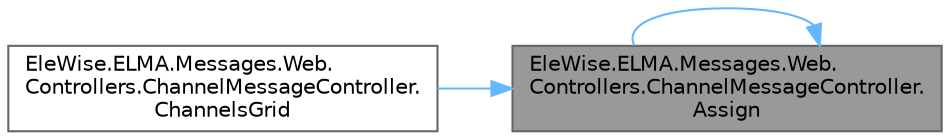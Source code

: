 digraph "EleWise.ELMA.Messages.Web.Controllers.ChannelMessageController.Assign"
{
 // LATEX_PDF_SIZE
  bgcolor="transparent";
  edge [fontname=Helvetica,fontsize=10,labelfontname=Helvetica,labelfontsize=10];
  node [fontname=Helvetica,fontsize=10,shape=box,height=0.2,width=0.4];
  rankdir="RL";
  Node1 [id="Node000001",label="EleWise.ELMA.Messages.Web.\lControllers.ChannelMessageController.\lAssign",height=0.2,width=0.4,color="gray40", fillcolor="grey60", style="filled", fontcolor="black",tooltip="Подписаться/отписаться на сообщения информационного канала"];
  Node1 -> Node1 [id="edge1_Node000001_Node000001",dir="back",color="steelblue1",style="solid",tooltip=" "];
  Node1 -> Node2 [id="edge2_Node000001_Node000002",dir="back",color="steelblue1",style="solid",tooltip=" "];
  Node2 [id="Node000002",label="EleWise.ELMA.Messages.Web.\lControllers.ChannelMessageController.\lChannelsGrid",height=0.2,width=0.4,color="grey40", fillcolor="white", style="filled",URL="$class_ele_wise_1_1_e_l_m_a_1_1_messages_1_1_web_1_1_controllers_1_1_channel_message_controller.html#a509a2bae4c38af879609a1fe295e0f2e",tooltip="Таблица для управления подпиской на канал"];
}
